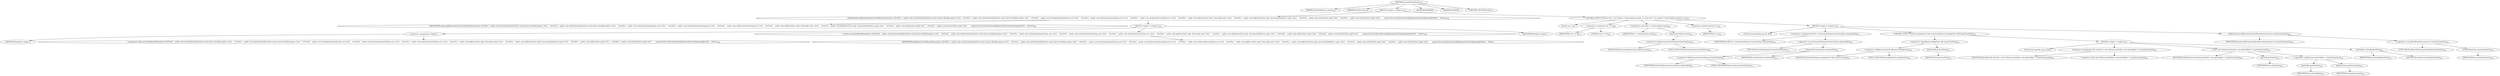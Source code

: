 digraph "transferFormatters" {  
"1852" [label = <(METHOD,transferFormatters)<SUB>778</SUB>> ]
"1853" [label = <(PARAM,JUnitTestRunner runner)<SUB>778</SUB>> ]
"1854" [label = <(PARAM,JUnitTest test)<SUB>779</SUB>> ]
"1855" [label = <(BLOCK,&lt;empty&gt;,&lt;empty&gt;)<SUB>779</SUB>> ]
"1856" [label = <(addFormatter,addFormatter(new JUnitResultFormatter() {\012\012    public void startTestSuite(JUnitTest suite) throws BuildException {\012    }\012\012    public void endTestSuite(JUnitTest suite) throws BuildException {\012    }\012\012    public void setOutput(OutputStream out) {\012    }\012\012    public void setSystemOutput(String out) {\012    }\012\012    public void setSystemError(String err) {\012    }\012\012    public void addError(Test arg0, Throwable arg1) {\012    }\012\012    public void addFailure(Test arg0, AssertionFailedError arg1) {\012    }\012\012    public void endTest(Test arg0) {\012    }\012\012    public void startTest(Test arg0) {\012        registerTestCase(JUnitVersionHelper.getTestCaseName(arg0));\012    }\012}))<SUB>780</SUB>> ]
"1857" [label = <(IDENTIFIER,runner,addFormatter(new JUnitResultFormatter() {\012\012    public void startTestSuite(JUnitTest suite) throws BuildException {\012    }\012\012    public void endTestSuite(JUnitTest suite) throws BuildException {\012    }\012\012    public void setOutput(OutputStream out) {\012    }\012\012    public void setSystemOutput(String out) {\012    }\012\012    public void setSystemError(String err) {\012    }\012\012    public void addError(Test arg0, Throwable arg1) {\012    }\012\012    public void addFailure(Test arg0, AssertionFailedError arg1) {\012    }\012\012    public void endTest(Test arg0) {\012    }\012\012    public void startTest(Test arg0) {\012        registerTestCase(JUnitVersionHelper.getTestCaseName(arg0));\012    }\012}))<SUB>780</SUB>> ]
"1858" [label = <(BLOCK,&lt;empty&gt;,&lt;empty&gt;)<SUB>780</SUB>> ]
"1859" [label = <(&lt;operator&gt;.assignment,&lt;empty&gt;)> ]
"1860" [label = <(IDENTIFIER,$obj26,&lt;empty&gt;)> ]
"1861" [label = <(&lt;operator&gt;.alloc,new JUnitResultFormatter() {\012\012    public void startTestSuite(JUnitTest suite) throws BuildException {\012    }\012\012    public void endTestSuite(JUnitTest suite) throws BuildException {\012    }\012\012    public void setOutput(OutputStream out) {\012    }\012\012    public void setSystemOutput(String out) {\012    }\012\012    public void setSystemError(String err) {\012    }\012\012    public void addError(Test arg0, Throwable arg1) {\012    }\012\012    public void addFailure(Test arg0, AssertionFailedError arg1) {\012    }\012\012    public void endTest(Test arg0) {\012    }\012\012    public void startTest(Test arg0) {\012        registerTestCase(JUnitVersionHelper.getTestCaseName(arg0));\012    }\012})<SUB>780</SUB>> ]
"1862" [label = <(&lt;init&gt;,new JUnitResultFormatter() {\012\012    public void startTestSuite(JUnitTest suite) throws BuildException {\012    }\012\012    public void endTestSuite(JUnitTest suite) throws BuildException {\012    }\012\012    public void setOutput(OutputStream out) {\012    }\012\012    public void setSystemOutput(String out) {\012    }\012\012    public void setSystemError(String err) {\012    }\012\012    public void addError(Test arg0, Throwable arg1) {\012    }\012\012    public void addFailure(Test arg0, AssertionFailedError arg1) {\012    }\012\012    public void endTest(Test arg0) {\012    }\012\012    public void startTest(Test arg0) {\012        registerTestCase(JUnitVersionHelper.getTestCaseName(arg0));\012    }\012})<SUB>780</SUB>> ]
"1863" [label = <(IDENTIFIER,$obj26,new JUnitResultFormatter() {\012\012    public void startTestSuite(JUnitTest suite) throws BuildException {\012    }\012\012    public void endTestSuite(JUnitTest suite) throws BuildException {\012    }\012\012    public void setOutput(OutputStream out) {\012    }\012\012    public void setSystemOutput(String out) {\012    }\012\012    public void setSystemError(String err) {\012    }\012\012    public void addError(Test arg0, Throwable arg1) {\012    }\012\012    public void addFailure(Test arg0, AssertionFailedError arg1) {\012    }\012\012    public void endTest(Test arg0) {\012    }\012\012    public void startTest(Test arg0) {\012        registerTestCase(JUnitVersionHelper.getTestCaseName(arg0));\012    }\012})> ]
"1864" [label = <(IDENTIFIER,$obj26,&lt;empty&gt;)> ]
"1865" [label = <(CONTROL_STRUCTURE,for (int i = 0; Some(i &lt; fromCmdLine.size()); i++),for (int i = 0; Some(i &lt; fromCmdLine.size()); i++))<SUB>810</SUB>> ]
"1866" [label = <(LOCAL,int i: int)> ]
"1867" [label = <(&lt;operator&gt;.assignment,int i = 0)<SUB>810</SUB>> ]
"1868" [label = <(IDENTIFIER,i,int i = 0)<SUB>810</SUB>> ]
"1869" [label = <(LITERAL,0,int i = 0)<SUB>810</SUB>> ]
"1870" [label = <(&lt;operator&gt;.lessThan,i &lt; fromCmdLine.size())<SUB>810</SUB>> ]
"1871" [label = <(IDENTIFIER,i,i &lt; fromCmdLine.size())<SUB>810</SUB>> ]
"1872" [label = <(size,fromCmdLine.size())<SUB>810</SUB>> ]
"1873" [label = <(&lt;operator&gt;.fieldAccess,JUnitTestRunner.fromCmdLine)<SUB>810</SUB>> ]
"1874" [label = <(IDENTIFIER,JUnitTestRunner,fromCmdLine.size())<SUB>810</SUB>> ]
"1875" [label = <(FIELD_IDENTIFIER,fromCmdLine,fromCmdLine)<SUB>810</SUB>> ]
"1876" [label = <(&lt;operator&gt;.postIncrement,i++)<SUB>810</SUB>> ]
"1877" [label = <(IDENTIFIER,i,i++)<SUB>810</SUB>> ]
"1878" [label = <(BLOCK,&lt;empty&gt;,&lt;empty&gt;)<SUB>810</SUB>> ]
"1879" [label = <(LOCAL,FormatterElement fe: ANY)> ]
"1880" [label = <(&lt;operator&gt;.assignment,ANY fe = (FormatterElement) fromCmdLine.elementAt(i))<SUB>811</SUB>> ]
"1881" [label = <(IDENTIFIER,fe,ANY fe = (FormatterElement) fromCmdLine.elementAt(i))<SUB>811</SUB>> ]
"1882" [label = <(&lt;operator&gt;.cast,(FormatterElement) fromCmdLine.elementAt(i))<SUB>811</SUB>> ]
"1883" [label = <(TYPE_REF,FormatterElement,FormatterElement)<SUB>811</SUB>> ]
"1884" [label = <(elementAt,fromCmdLine.elementAt(i))<SUB>811</SUB>> ]
"1885" [label = <(&lt;operator&gt;.fieldAccess,JUnitTestRunner.fromCmdLine)<SUB>811</SUB>> ]
"1886" [label = <(IDENTIFIER,JUnitTestRunner,fromCmdLine.elementAt(i))<SUB>811</SUB>> ]
"1887" [label = <(FIELD_IDENTIFIER,fromCmdLine,fromCmdLine)<SUB>811</SUB>> ]
"1888" [label = <(IDENTIFIER,i,fromCmdLine.elementAt(i))<SUB>811</SUB>> ]
"1889" [label = <(CONTROL_STRUCTURE,if (multipleTests &amp;&amp; fe.getUseFile()),if (multipleTests &amp;&amp; fe.getUseFile()))<SUB>812</SUB>> ]
"1890" [label = <(&lt;operator&gt;.logicalAnd,multipleTests &amp;&amp; fe.getUseFile())<SUB>812</SUB>> ]
"1891" [label = <(&lt;operator&gt;.fieldAccess,JUnitTestRunner.multipleTests)<SUB>812</SUB>> ]
"1892" [label = <(IDENTIFIER,JUnitTestRunner,multipleTests &amp;&amp; fe.getUseFile())<SUB>812</SUB>> ]
"1893" [label = <(FIELD_IDENTIFIER,multipleTests,multipleTests)<SUB>812</SUB>> ]
"1894" [label = <(getUseFile,getUseFile())<SUB>812</SUB>> ]
"1895" [label = <(IDENTIFIER,fe,getUseFile())<SUB>812</SUB>> ]
"1896" [label = <(BLOCK,&lt;empty&gt;,&lt;empty&gt;)<SUB>812</SUB>> ]
"58" [label = <(LOCAL,File destFile: java.io.File)> ]
"1897" [label = <(&lt;operator&gt;.assignment,File destFile = new File(test.getTodir(), test.getOutfile() + fe.getExtension()))<SUB>813</SUB>> ]
"1898" [label = <(IDENTIFIER,destFile,File destFile = new File(test.getTodir(), test.getOutfile() + fe.getExtension()))<SUB>813</SUB>> ]
"1899" [label = <(&lt;operator&gt;.alloc,new File(test.getTodir(), test.getOutfile() + fe.getExtension()))<SUB>814</SUB>> ]
"1900" [label = <(&lt;init&gt;,new File(test.getTodir(), test.getOutfile() + fe.getExtension()))<SUB>814</SUB>> ]
"57" [label = <(IDENTIFIER,destFile,new File(test.getTodir(), test.getOutfile() + fe.getExtension()))<SUB>813</SUB>> ]
"1901" [label = <(getTodir,getTodir())<SUB>814</SUB>> ]
"1902" [label = <(IDENTIFIER,test,getTodir())<SUB>814</SUB>> ]
"1903" [label = <(&lt;operator&gt;.addition,test.getOutfile() + fe.getExtension())<SUB>815</SUB>> ]
"1904" [label = <(getOutfile,getOutfile())<SUB>815</SUB>> ]
"1905" [label = <(IDENTIFIER,test,getOutfile())<SUB>815</SUB>> ]
"1906" [label = <(getExtension,getExtension())<SUB>815</SUB>> ]
"1907" [label = <(IDENTIFIER,fe,getExtension())<SUB>815</SUB>> ]
"1908" [label = <(setOutfile,setOutfile(destFile))<SUB>816</SUB>> ]
"1909" [label = <(IDENTIFIER,fe,setOutfile(destFile))<SUB>816</SUB>> ]
"1910" [label = <(IDENTIFIER,destFile,setOutfile(destFile))<SUB>816</SUB>> ]
"1911" [label = <(addFormatter,addFormatter((JUnitResultFormatter) fe.createFormatter()))<SUB>818</SUB>> ]
"1912" [label = <(IDENTIFIER,runner,addFormatter((JUnitResultFormatter) fe.createFormatter()))<SUB>818</SUB>> ]
"1913" [label = <(&lt;operator&gt;.cast,(JUnitResultFormatter) fe.createFormatter())<SUB>818</SUB>> ]
"1914" [label = <(TYPE_REF,JUnitResultFormatter,JUnitResultFormatter)<SUB>818</SUB>> ]
"1915" [label = <(createFormatter,createFormatter())<SUB>818</SUB>> ]
"1916" [label = <(IDENTIFIER,fe,createFormatter())<SUB>818</SUB>> ]
"1917" [label = <(MODIFIER,PRIVATE)> ]
"1918" [label = <(MODIFIER,STATIC)> ]
"1919" [label = <(METHOD_RETURN,void)<SUB>778</SUB>> ]
  "1852" -> "1853" 
  "1852" -> "1854" 
  "1852" -> "1855" 
  "1852" -> "1917" 
  "1852" -> "1918" 
  "1852" -> "1919" 
  "1855" -> "1856" 
  "1855" -> "1865" 
  "1856" -> "1857" 
  "1856" -> "1858" 
  "1858" -> "1859" 
  "1858" -> "1862" 
  "1858" -> "1864" 
  "1859" -> "1860" 
  "1859" -> "1861" 
  "1862" -> "1863" 
  "1865" -> "1866" 
  "1865" -> "1867" 
  "1865" -> "1870" 
  "1865" -> "1876" 
  "1865" -> "1878" 
  "1867" -> "1868" 
  "1867" -> "1869" 
  "1870" -> "1871" 
  "1870" -> "1872" 
  "1872" -> "1873" 
  "1873" -> "1874" 
  "1873" -> "1875" 
  "1876" -> "1877" 
  "1878" -> "1879" 
  "1878" -> "1880" 
  "1878" -> "1889" 
  "1878" -> "1911" 
  "1880" -> "1881" 
  "1880" -> "1882" 
  "1882" -> "1883" 
  "1882" -> "1884" 
  "1884" -> "1885" 
  "1884" -> "1888" 
  "1885" -> "1886" 
  "1885" -> "1887" 
  "1889" -> "1890" 
  "1889" -> "1896" 
  "1890" -> "1891" 
  "1890" -> "1894" 
  "1891" -> "1892" 
  "1891" -> "1893" 
  "1894" -> "1895" 
  "1896" -> "58" 
  "1896" -> "1897" 
  "1896" -> "1900" 
  "1896" -> "1908" 
  "1897" -> "1898" 
  "1897" -> "1899" 
  "1900" -> "57" 
  "1900" -> "1901" 
  "1900" -> "1903" 
  "1901" -> "1902" 
  "1903" -> "1904" 
  "1903" -> "1906" 
  "1904" -> "1905" 
  "1906" -> "1907" 
  "1908" -> "1909" 
  "1908" -> "1910" 
  "1911" -> "1912" 
  "1911" -> "1913" 
  "1913" -> "1914" 
  "1913" -> "1915" 
  "1915" -> "1916" 
}

